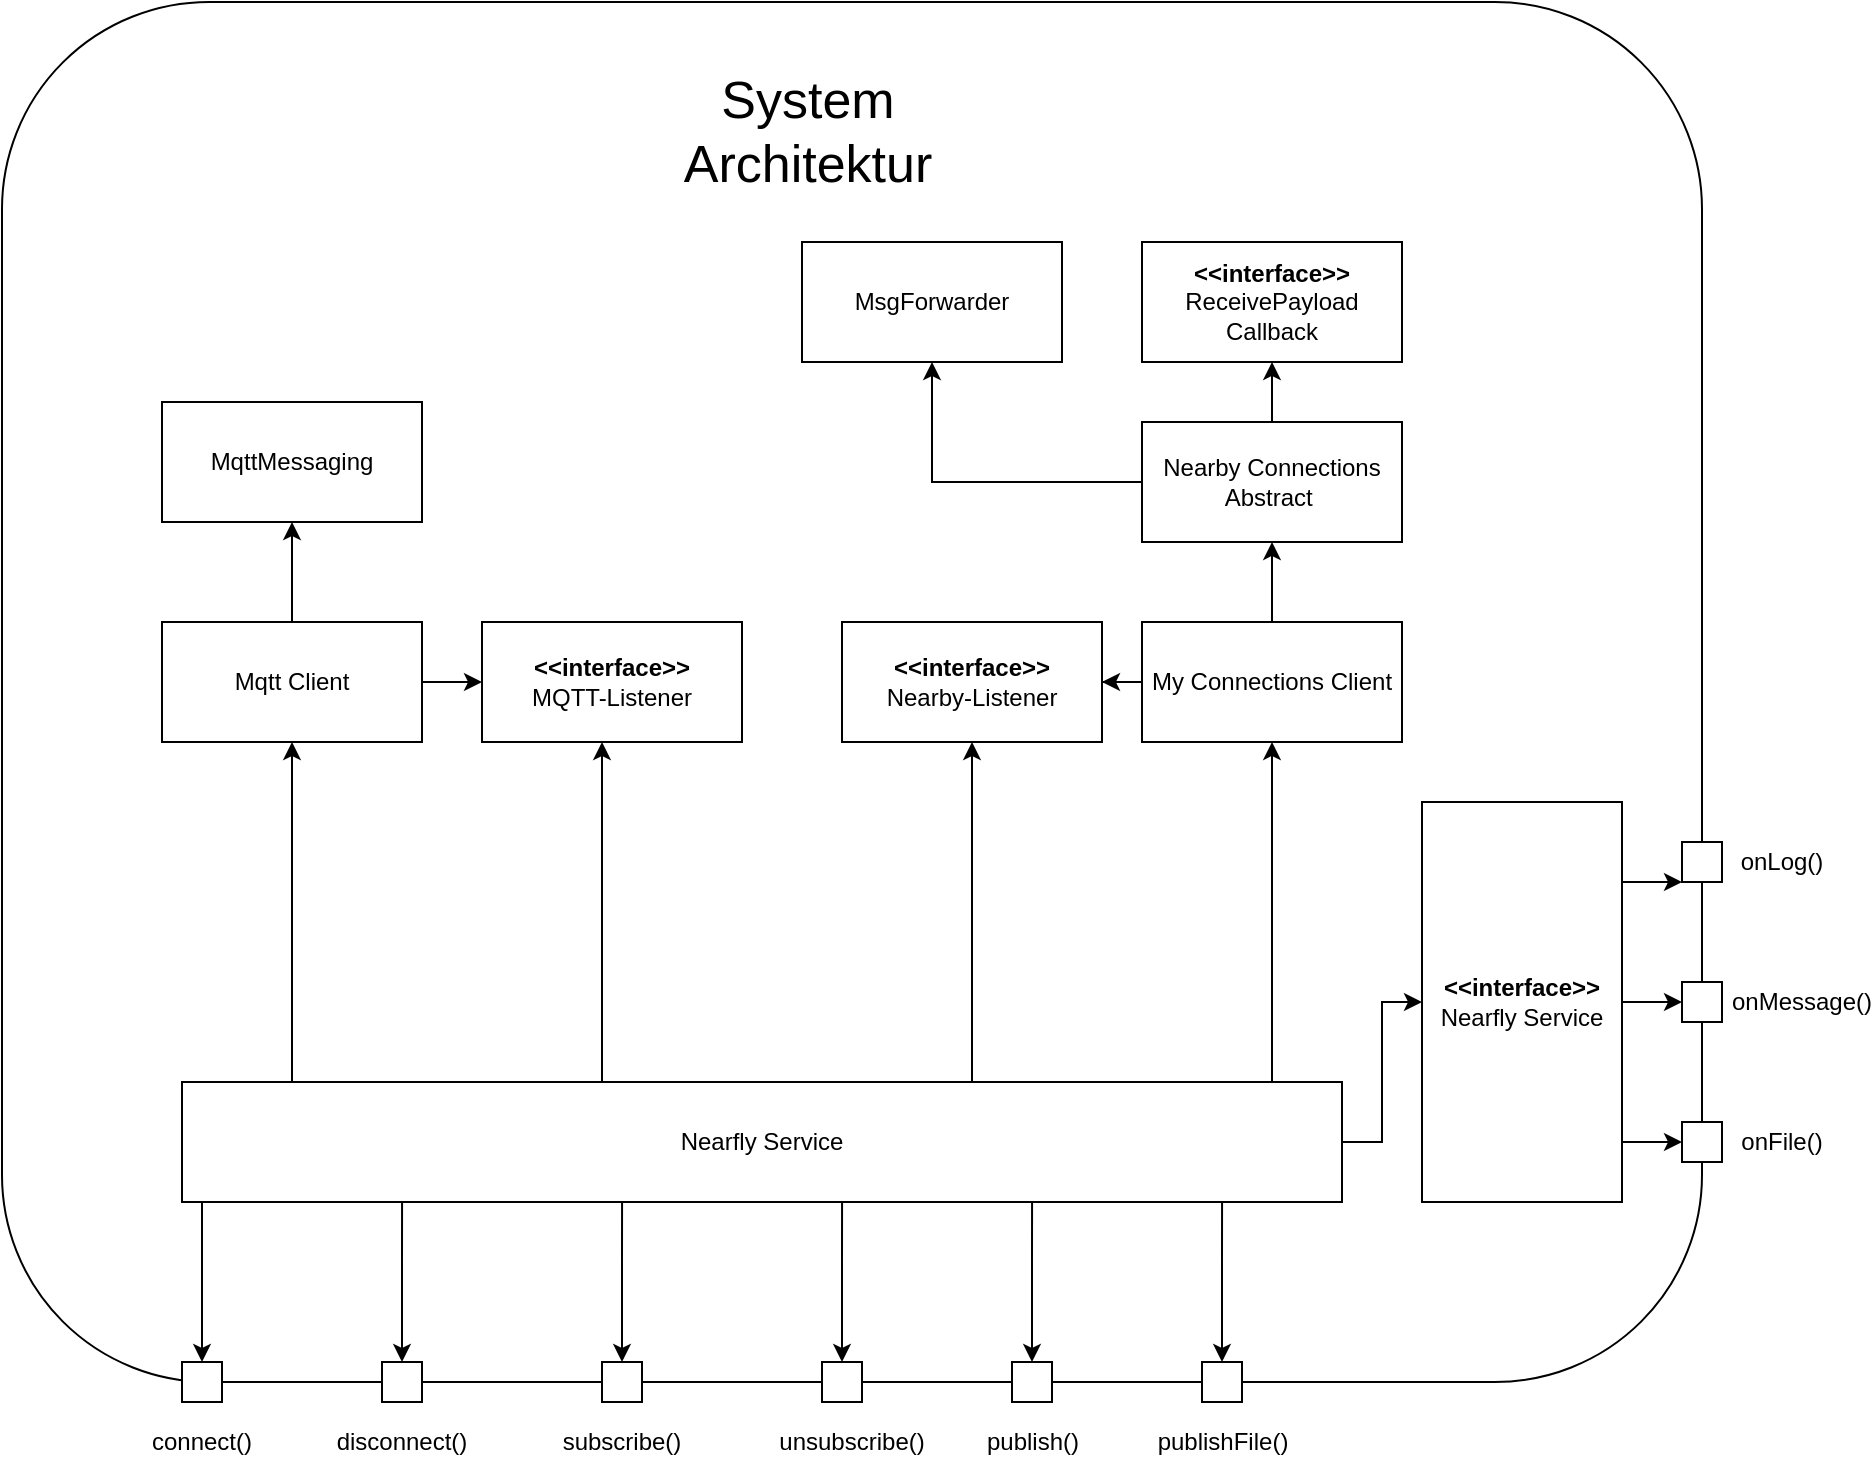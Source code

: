 <mxfile version="13.0.1"><diagram id="ekauDwsqELjUZ7ANHCu0" name="Page-1"><mxGraphModel dx="1673" dy="2045" grid="1" gridSize="10" guides="1" tooltips="1" connect="1" arrows="1" fold="1" page="1" pageScale="1" pageWidth="827" pageHeight="1169" math="0" shadow="0"><root><mxCell id="0"/><mxCell id="1" parent="0"/><mxCell id="5tRQlsvJli7dxx7FSaZk-77" value="" style="rounded=1;whiteSpace=wrap;html=1;" vertex="1" parent="1"><mxGeometry x="90" y="-80" width="850" height="690" as="geometry"/></mxCell><mxCell id="5tRQlsvJli7dxx7FSaZk-31" style="edgeStyle=orthogonalEdgeStyle;rounded=0;orthogonalLoop=1;jettySize=auto;html=1;entryX=0.5;entryY=0;entryDx=0;entryDy=0;" edge="1" parent="1" target="5tRQlsvJli7dxx7FSaZk-33"><mxGeometry relative="1" as="geometry"><mxPoint x="190" y="520" as="sourcePoint"/><mxPoint x="190" y="570" as="targetPoint"/><Array as="points"><mxPoint x="190" y="550"/><mxPoint x="190" y="550"/></Array></mxGeometry></mxCell><mxCell id="5tRQlsvJli7dxx7FSaZk-63" style="edgeStyle=orthogonalEdgeStyle;rounded=0;orthogonalLoop=1;jettySize=auto;html=1;" edge="1" parent="1" source="5tRQlsvJli7dxx7FSaZk-1" target="5tRQlsvJli7dxx7FSaZk-8"><mxGeometry relative="1" as="geometry"><Array as="points"><mxPoint x="235" y="400"/><mxPoint x="235" y="400"/></Array></mxGeometry></mxCell><mxCell id="5tRQlsvJli7dxx7FSaZk-64" style="edgeStyle=orthogonalEdgeStyle;rounded=0;orthogonalLoop=1;jettySize=auto;html=1;" edge="1" parent="1" source="5tRQlsvJli7dxx7FSaZk-1" target="5tRQlsvJli7dxx7FSaZk-47"><mxGeometry relative="1" as="geometry"><Array as="points"><mxPoint x="725" y="370"/><mxPoint x="725" y="370"/></Array></mxGeometry></mxCell><mxCell id="5tRQlsvJli7dxx7FSaZk-68" style="edgeStyle=orthogonalEdgeStyle;rounded=0;orthogonalLoop=1;jettySize=auto;html=1;" edge="1" parent="1" source="5tRQlsvJli7dxx7FSaZk-1" target="5tRQlsvJli7dxx7FSaZk-11"><mxGeometry relative="1" as="geometry"><Array as="points"><mxPoint x="575" y="390"/><mxPoint x="575" y="390"/></Array></mxGeometry></mxCell><mxCell id="5tRQlsvJli7dxx7FSaZk-69" style="edgeStyle=orthogonalEdgeStyle;rounded=0;orthogonalLoop=1;jettySize=auto;html=1;" edge="1" parent="1" source="5tRQlsvJli7dxx7FSaZk-1" target="5tRQlsvJli7dxx7FSaZk-4"><mxGeometry relative="1" as="geometry"><Array as="points"><mxPoint x="390" y="400"/><mxPoint x="390" y="400"/></Array></mxGeometry></mxCell><mxCell id="5tRQlsvJli7dxx7FSaZk-98" style="edgeStyle=orthogonalEdgeStyle;rounded=0;orthogonalLoop=1;jettySize=auto;html=1;" edge="1" parent="1" source="5tRQlsvJli7dxx7FSaZk-1" target="5tRQlsvJli7dxx7FSaZk-51"><mxGeometry relative="1" as="geometry"/></mxCell><mxCell id="5tRQlsvJli7dxx7FSaZk-1" value="Nearfly Service" style="rounded=0;whiteSpace=wrap;html=1;" vertex="1" parent="1"><mxGeometry x="180" y="460" width="580" height="60" as="geometry"/></mxCell><mxCell id="5tRQlsvJli7dxx7FSaZk-4" value="&lt;b&gt;&amp;lt;&amp;lt;interface&amp;gt;&amp;gt;&lt;/b&gt;&lt;br&gt;MQTT-Listener" style="rounded=0;whiteSpace=wrap;html=1;" vertex="1" parent="1"><mxGeometry x="330" y="230" width="130" height="60" as="geometry"/></mxCell><mxCell id="5tRQlsvJli7dxx7FSaZk-65" style="edgeStyle=orthogonalEdgeStyle;rounded=0;orthogonalLoop=1;jettySize=auto;html=1;" edge="1" parent="1" source="5tRQlsvJli7dxx7FSaZk-8" target="5tRQlsvJli7dxx7FSaZk-4"><mxGeometry relative="1" as="geometry"/></mxCell><mxCell id="5tRQlsvJli7dxx7FSaZk-70" style="edgeStyle=orthogonalEdgeStyle;rounded=0;orthogonalLoop=1;jettySize=auto;html=1;entryX=0.5;entryY=1;entryDx=0;entryDy=0;" edge="1" parent="1" source="5tRQlsvJli7dxx7FSaZk-8" target="5tRQlsvJli7dxx7FSaZk-10"><mxGeometry relative="1" as="geometry"/></mxCell><mxCell id="5tRQlsvJli7dxx7FSaZk-8" value="Mqtt Client" style="rounded=0;whiteSpace=wrap;html=1;" vertex="1" parent="1"><mxGeometry x="170" y="230" width="130" height="60" as="geometry"/></mxCell><mxCell id="5tRQlsvJli7dxx7FSaZk-10" value="MqttMessaging" style="rounded=0;whiteSpace=wrap;html=1;" vertex="1" parent="1"><mxGeometry x="170" y="120" width="130" height="60" as="geometry"/></mxCell><mxCell id="5tRQlsvJli7dxx7FSaZk-11" value="&lt;b&gt;&amp;lt;&amp;lt;interface&amp;gt;&amp;gt;&lt;/b&gt;&lt;br&gt;Nearby-Listener" style="rounded=0;whiteSpace=wrap;html=1;" vertex="1" parent="1"><mxGeometry x="510" y="230" width="130" height="60" as="geometry"/></mxCell><mxCell id="5tRQlsvJli7dxx7FSaZk-33" value="" style="rounded=0;whiteSpace=wrap;html=1;" vertex="1" parent="1"><mxGeometry x="180" y="600" width="20" height="20" as="geometry"/></mxCell><mxCell id="5tRQlsvJli7dxx7FSaZk-35" style="edgeStyle=orthogonalEdgeStyle;rounded=0;orthogonalLoop=1;jettySize=auto;html=1;entryX=0.5;entryY=0;entryDx=0;entryDy=0;" edge="1" parent="1" target="5tRQlsvJli7dxx7FSaZk-36"><mxGeometry relative="1" as="geometry"><mxPoint x="290.034" y="520" as="sourcePoint"/><mxPoint x="290" y="570" as="targetPoint"/><Array as="points"><mxPoint x="290" y="550"/><mxPoint x="290" y="550"/></Array></mxGeometry></mxCell><mxCell id="5tRQlsvJli7dxx7FSaZk-36" value="" style="rounded=0;whiteSpace=wrap;html=1;" vertex="1" parent="1"><mxGeometry x="280" y="600" width="20" height="20" as="geometry"/></mxCell><mxCell id="5tRQlsvJli7dxx7FSaZk-37" style="edgeStyle=orthogonalEdgeStyle;rounded=0;orthogonalLoop=1;jettySize=auto;html=1;entryX=0.5;entryY=0;entryDx=0;entryDy=0;" edge="1" parent="1" target="5tRQlsvJli7dxx7FSaZk-38"><mxGeometry relative="1" as="geometry"><mxPoint x="400.034" y="520" as="sourcePoint"/><mxPoint x="400" y="570" as="targetPoint"/><Array as="points"><mxPoint x="400" y="550"/><mxPoint x="400" y="550"/></Array></mxGeometry></mxCell><mxCell id="5tRQlsvJli7dxx7FSaZk-38" value="" style="rounded=0;whiteSpace=wrap;html=1;" vertex="1" parent="1"><mxGeometry x="390" y="600" width="20" height="20" as="geometry"/></mxCell><mxCell id="5tRQlsvJli7dxx7FSaZk-39" style="edgeStyle=orthogonalEdgeStyle;rounded=0;orthogonalLoop=1;jettySize=auto;html=1;entryX=0.5;entryY=0;entryDx=0;entryDy=0;" edge="1" parent="1" target="5tRQlsvJli7dxx7FSaZk-40"><mxGeometry relative="1" as="geometry"><mxPoint x="510.034" y="520" as="sourcePoint"/><mxPoint x="510" y="570" as="targetPoint"/><Array as="points"><mxPoint x="510" y="550"/><mxPoint x="510" y="550"/></Array></mxGeometry></mxCell><mxCell id="5tRQlsvJli7dxx7FSaZk-40" value="" style="rounded=0;whiteSpace=wrap;html=1;" vertex="1" parent="1"><mxGeometry x="500" y="600" width="20" height="20" as="geometry"/></mxCell><mxCell id="5tRQlsvJli7dxx7FSaZk-41" style="edgeStyle=orthogonalEdgeStyle;rounded=0;orthogonalLoop=1;jettySize=auto;html=1;entryX=0.5;entryY=0;entryDx=0;entryDy=0;" edge="1" parent="1" target="5tRQlsvJli7dxx7FSaZk-42"><mxGeometry relative="1" as="geometry"><mxPoint x="605.034" y="520" as="sourcePoint"/><mxPoint x="605" y="570" as="targetPoint"/><Array as="points"><mxPoint x="605" y="550"/><mxPoint x="605" y="550"/></Array></mxGeometry></mxCell><mxCell id="5tRQlsvJli7dxx7FSaZk-42" value="" style="rounded=0;whiteSpace=wrap;html=1;" vertex="1" parent="1"><mxGeometry x="595" y="600" width="20" height="20" as="geometry"/></mxCell><mxCell id="5tRQlsvJli7dxx7FSaZk-43" value="connect()" style="text;html=1;strokeColor=none;fillColor=none;align=center;verticalAlign=middle;whiteSpace=wrap;rounded=0;" vertex="1" parent="1"><mxGeometry x="170" y="630" width="40" height="20" as="geometry"/></mxCell><mxCell id="5tRQlsvJli7dxx7FSaZk-44" value="disconnect()" style="text;html=1;strokeColor=none;fillColor=none;align=center;verticalAlign=middle;whiteSpace=wrap;rounded=0;" vertex="1" parent="1"><mxGeometry x="270" y="630" width="40" height="20" as="geometry"/></mxCell><mxCell id="5tRQlsvJli7dxx7FSaZk-45" value="subscribe()" style="text;html=1;strokeColor=none;fillColor=none;align=center;verticalAlign=middle;whiteSpace=wrap;rounded=0;" vertex="1" parent="1"><mxGeometry x="380" y="630" width="40" height="20" as="geometry"/></mxCell><mxCell id="5tRQlsvJli7dxx7FSaZk-46" value="unsubscribe()" style="text;html=1;strokeColor=none;fillColor=none;align=center;verticalAlign=middle;whiteSpace=wrap;rounded=0;" vertex="1" parent="1"><mxGeometry x="495" y="630" width="40" height="20" as="geometry"/></mxCell><mxCell id="5tRQlsvJli7dxx7FSaZk-66" style="edgeStyle=orthogonalEdgeStyle;rounded=0;orthogonalLoop=1;jettySize=auto;html=1;" edge="1" parent="1" source="5tRQlsvJli7dxx7FSaZk-47" target="5tRQlsvJli7dxx7FSaZk-11"><mxGeometry relative="1" as="geometry"/></mxCell><mxCell id="5tRQlsvJli7dxx7FSaZk-71" style="edgeStyle=orthogonalEdgeStyle;rounded=0;orthogonalLoop=1;jettySize=auto;html=1;" edge="1" parent="1" source="5tRQlsvJli7dxx7FSaZk-47" target="5tRQlsvJli7dxx7FSaZk-48"><mxGeometry relative="1" as="geometry"/></mxCell><mxCell id="5tRQlsvJli7dxx7FSaZk-47" value="My Connections Client" style="rounded=0;whiteSpace=wrap;html=1;" vertex="1" parent="1"><mxGeometry x="660" y="230" width="130" height="60" as="geometry"/></mxCell><mxCell id="5tRQlsvJli7dxx7FSaZk-72" style="edgeStyle=orthogonalEdgeStyle;rounded=0;orthogonalLoop=1;jettySize=auto;html=1;" edge="1" parent="1" source="5tRQlsvJli7dxx7FSaZk-48" target="5tRQlsvJli7dxx7FSaZk-60"><mxGeometry relative="1" as="geometry"/></mxCell><mxCell id="5tRQlsvJli7dxx7FSaZk-73" style="edgeStyle=orthogonalEdgeStyle;rounded=0;orthogonalLoop=1;jettySize=auto;html=1;" edge="1" parent="1" source="5tRQlsvJli7dxx7FSaZk-48" target="5tRQlsvJli7dxx7FSaZk-56"><mxGeometry relative="1" as="geometry"/></mxCell><mxCell id="5tRQlsvJli7dxx7FSaZk-48" value="Nearby Connections Abstract&amp;nbsp;" style="rounded=0;whiteSpace=wrap;html=1;" vertex="1" parent="1"><mxGeometry x="660" y="130" width="130" height="60" as="geometry"/></mxCell><mxCell id="5tRQlsvJli7dxx7FSaZk-52" value="publish()" style="text;html=1;align=center;verticalAlign=middle;resizable=0;points=[];autosize=1;" vertex="1" parent="1"><mxGeometry x="575" y="630" width="60" height="20" as="geometry"/></mxCell><mxCell id="5tRQlsvJli7dxx7FSaZk-53" value="publishFile()" style="text;html=1;align=center;verticalAlign=middle;resizable=0;points=[];autosize=1;" vertex="1" parent="1"><mxGeometry x="660" y="630" width="80" height="20" as="geometry"/></mxCell><mxCell id="5tRQlsvJli7dxx7FSaZk-54" style="edgeStyle=orthogonalEdgeStyle;rounded=0;orthogonalLoop=1;jettySize=auto;html=1;entryX=0.5;entryY=0;entryDx=0;entryDy=0;" edge="1" parent="1" target="5tRQlsvJli7dxx7FSaZk-55"><mxGeometry relative="1" as="geometry"><mxPoint x="700.034" y="520" as="sourcePoint"/><mxPoint x="700" y="570" as="targetPoint"/><Array as="points"><mxPoint x="700" y="550"/><mxPoint x="700" y="550"/></Array></mxGeometry></mxCell><mxCell id="5tRQlsvJli7dxx7FSaZk-55" value="" style="rounded=0;whiteSpace=wrap;html=1;" vertex="1" parent="1"><mxGeometry x="690" y="600" width="20" height="20" as="geometry"/></mxCell><mxCell id="5tRQlsvJli7dxx7FSaZk-94" style="edgeStyle=orthogonalEdgeStyle;rounded=0;orthogonalLoop=1;jettySize=auto;html=1;entryX=0;entryY=0.5;entryDx=0;entryDy=0;" edge="1" parent="1" source="5tRQlsvJli7dxx7FSaZk-51" target="5tRQlsvJli7dxx7FSaZk-81"><mxGeometry relative="1" as="geometry"/></mxCell><mxCell id="5tRQlsvJli7dxx7FSaZk-96" style="edgeStyle=orthogonalEdgeStyle;rounded=0;orthogonalLoop=1;jettySize=auto;html=1;" edge="1" parent="1" source="5tRQlsvJli7dxx7FSaZk-51" target="5tRQlsvJli7dxx7FSaZk-83"><mxGeometry relative="1" as="geometry"><Array as="points"><mxPoint x="870" y="350"/><mxPoint x="870" y="350"/></Array></mxGeometry></mxCell><mxCell id="5tRQlsvJli7dxx7FSaZk-97" style="edgeStyle=orthogonalEdgeStyle;rounded=0;orthogonalLoop=1;jettySize=auto;html=1;entryX=0;entryY=0.5;entryDx=0;entryDy=0;" edge="1" parent="1" source="5tRQlsvJli7dxx7FSaZk-51" target="5tRQlsvJli7dxx7FSaZk-90"><mxGeometry relative="1" as="geometry"><Array as="points"><mxPoint x="870" y="490"/><mxPoint x="870" y="490"/></Array></mxGeometry></mxCell><mxCell id="5tRQlsvJli7dxx7FSaZk-51" value="&lt;b&gt;&amp;lt;&amp;lt;interface&amp;gt;&amp;gt;&lt;br&gt;&lt;/b&gt;Nearfly Service" style="rounded=0;whiteSpace=wrap;html=1;" vertex="1" parent="1"><mxGeometry x="800" y="320" width="100" height="200" as="geometry"/></mxCell><mxCell id="5tRQlsvJli7dxx7FSaZk-56" value="MsgForwarder" style="rounded=0;whiteSpace=wrap;html=1;" vertex="1" parent="1"><mxGeometry x="490" y="40" width="130" height="60" as="geometry"/></mxCell><mxCell id="5tRQlsvJli7dxx7FSaZk-60" value="&lt;b&gt;&amp;lt;&amp;lt;interface&amp;gt;&amp;gt;&lt;/b&gt;&lt;br&gt;ReceivePayload&lt;br&gt;Callback" style="rounded=0;whiteSpace=wrap;html=1;" vertex="1" parent="1"><mxGeometry x="660" y="40" width="130" height="60" as="geometry"/></mxCell><mxCell id="5tRQlsvJli7dxx7FSaZk-78" value="&lt;font style=&quot;font-size: 26px&quot;&gt;System Architektur&lt;/font&gt;" style="text;html=1;strokeColor=none;fillColor=none;align=center;verticalAlign=middle;whiteSpace=wrap;rounded=0;" vertex="1" parent="1"><mxGeometry x="400" y="-60" width="186" height="90" as="geometry"/></mxCell><mxCell id="5tRQlsvJli7dxx7FSaZk-81" value="" style="rounded=0;whiteSpace=wrap;html=1;" vertex="1" parent="1"><mxGeometry x="930" y="410" width="20" height="20" as="geometry"/></mxCell><mxCell id="5tRQlsvJli7dxx7FSaZk-83" value="" style="rounded=0;whiteSpace=wrap;html=1;" vertex="1" parent="1"><mxGeometry x="930" y="340" width="20" height="20" as="geometry"/></mxCell><mxCell id="5tRQlsvJli7dxx7FSaZk-84" value="onFile()" style="text;html=1;strokeColor=none;fillColor=none;align=center;verticalAlign=middle;whiteSpace=wrap;rounded=0;" vertex="1" parent="1"><mxGeometry x="960" y="480" width="40" height="20" as="geometry"/></mxCell><mxCell id="5tRQlsvJli7dxx7FSaZk-90" value="" style="rounded=0;whiteSpace=wrap;html=1;" vertex="1" parent="1"><mxGeometry x="930" y="480" width="20" height="20" as="geometry"/></mxCell><mxCell id="5tRQlsvJli7dxx7FSaZk-92" value="onMessage()" style="text;html=1;strokeColor=none;fillColor=none;align=center;verticalAlign=middle;whiteSpace=wrap;rounded=0;" vertex="1" parent="1"><mxGeometry x="970" y="410" width="40" height="20" as="geometry"/></mxCell><mxCell id="5tRQlsvJli7dxx7FSaZk-93" value="onLog()" style="text;html=1;strokeColor=none;fillColor=none;align=center;verticalAlign=middle;whiteSpace=wrap;rounded=0;" vertex="1" parent="1"><mxGeometry x="960" y="340" width="40" height="20" as="geometry"/></mxCell></root></mxGraphModel></diagram></mxfile>